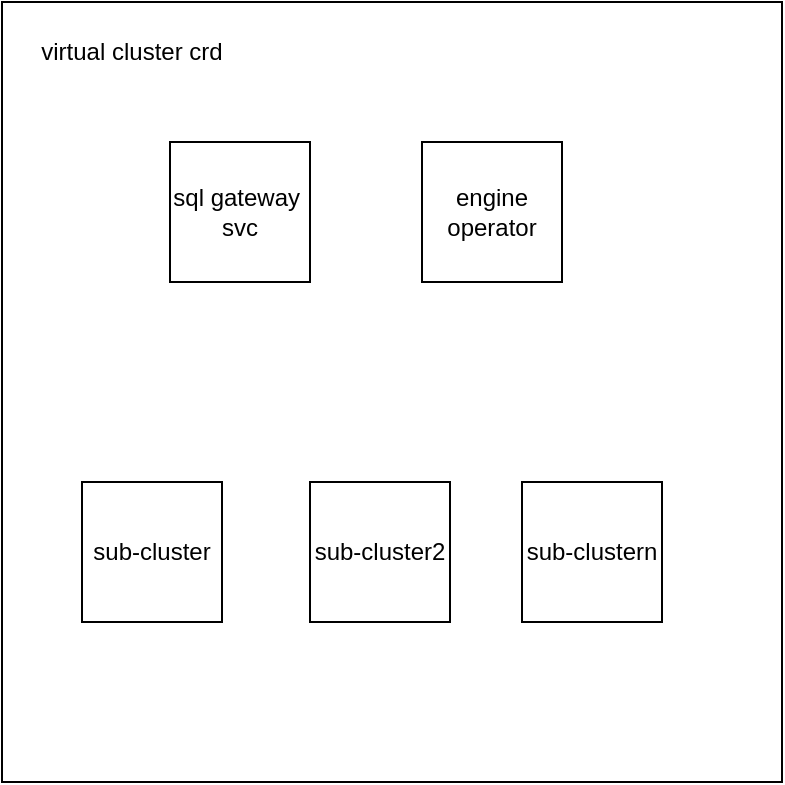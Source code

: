 <mxfile version="20.2.0" type="github">
  <diagram id="H8Bzomo43D_-8PIfljdf" name="Page-1">
    <mxGraphModel dx="1298" dy="777" grid="1" gridSize="10" guides="1" tooltips="1" connect="1" arrows="1" fold="1" page="1" pageScale="1" pageWidth="827" pageHeight="1169" math="0" shadow="0">
      <root>
        <mxCell id="0" />
        <mxCell id="1" parent="0" />
        <mxCell id="ZMFKEwNz82a_taP1TG6o-1" value="" style="whiteSpace=wrap;html=1;aspect=fixed;" vertex="1" parent="1">
          <mxGeometry x="260" y="160" width="390" height="390" as="geometry" />
        </mxCell>
        <mxCell id="ZMFKEwNz82a_taP1TG6o-2" value="sql gateway&amp;nbsp;&lt;br&gt;svc" style="whiteSpace=wrap;html=1;aspect=fixed;" vertex="1" parent="1">
          <mxGeometry x="344" y="230" width="70" height="70" as="geometry" />
        </mxCell>
        <mxCell id="ZMFKEwNz82a_taP1TG6o-4" value="virtual cluster crd" style="text;html=1;strokeColor=none;fillColor=none;align=center;verticalAlign=middle;whiteSpace=wrap;rounded=0;" vertex="1" parent="1">
          <mxGeometry x="270" y="170" width="110" height="30" as="geometry" />
        </mxCell>
        <mxCell id="ZMFKEwNz82a_taP1TG6o-5" value="engine operator" style="whiteSpace=wrap;html=1;aspect=fixed;" vertex="1" parent="1">
          <mxGeometry x="470" y="230" width="70" height="70" as="geometry" />
        </mxCell>
        <mxCell id="ZMFKEwNz82a_taP1TG6o-6" value="sub-cluster" style="whiteSpace=wrap;html=1;aspect=fixed;" vertex="1" parent="1">
          <mxGeometry x="300" y="400" width="70" height="70" as="geometry" />
        </mxCell>
        <mxCell id="ZMFKEwNz82a_taP1TG6o-7" value="sub-cluster2" style="whiteSpace=wrap;html=1;aspect=fixed;" vertex="1" parent="1">
          <mxGeometry x="414" y="400" width="70" height="70" as="geometry" />
        </mxCell>
        <mxCell id="ZMFKEwNz82a_taP1TG6o-8" value="sub-clustern" style="whiteSpace=wrap;html=1;aspect=fixed;" vertex="1" parent="1">
          <mxGeometry x="520" y="400" width="70" height="70" as="geometry" />
        </mxCell>
      </root>
    </mxGraphModel>
  </diagram>
</mxfile>
